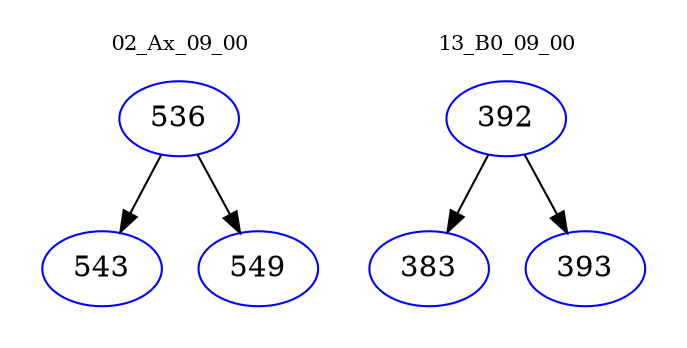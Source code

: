 digraph{
subgraph cluster_0 {
color = white
label = "02_Ax_09_00";
fontsize=10;
T0_536 [label="536", color="blue"]
T0_536 -> T0_543 [color="black"]
T0_543 [label="543", color="blue"]
T0_536 -> T0_549 [color="black"]
T0_549 [label="549", color="blue"]
}
subgraph cluster_1 {
color = white
label = "13_B0_09_00";
fontsize=10;
T1_392 [label="392", color="blue"]
T1_392 -> T1_383 [color="black"]
T1_383 [label="383", color="blue"]
T1_392 -> T1_393 [color="black"]
T1_393 [label="393", color="blue"]
}
}
